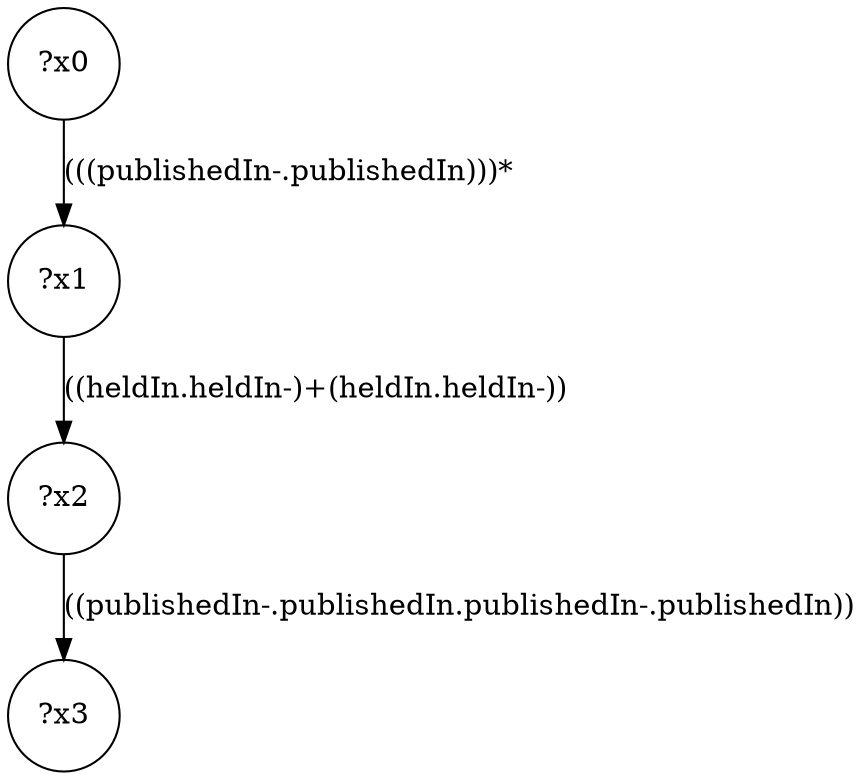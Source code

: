 digraph g {
	x0 [shape=circle, label="?x0"];
	x1 [shape=circle, label="?x1"];
	x0 -> x1 [label="(((publishedIn-.publishedIn)))*"];
	x2 [shape=circle, label="?x2"];
	x1 -> x2 [label="((heldIn.heldIn-)+(heldIn.heldIn-))"];
	x3 [shape=circle, label="?x3"];
	x2 -> x3 [label="((publishedIn-.publishedIn.publishedIn-.publishedIn))"];
}
